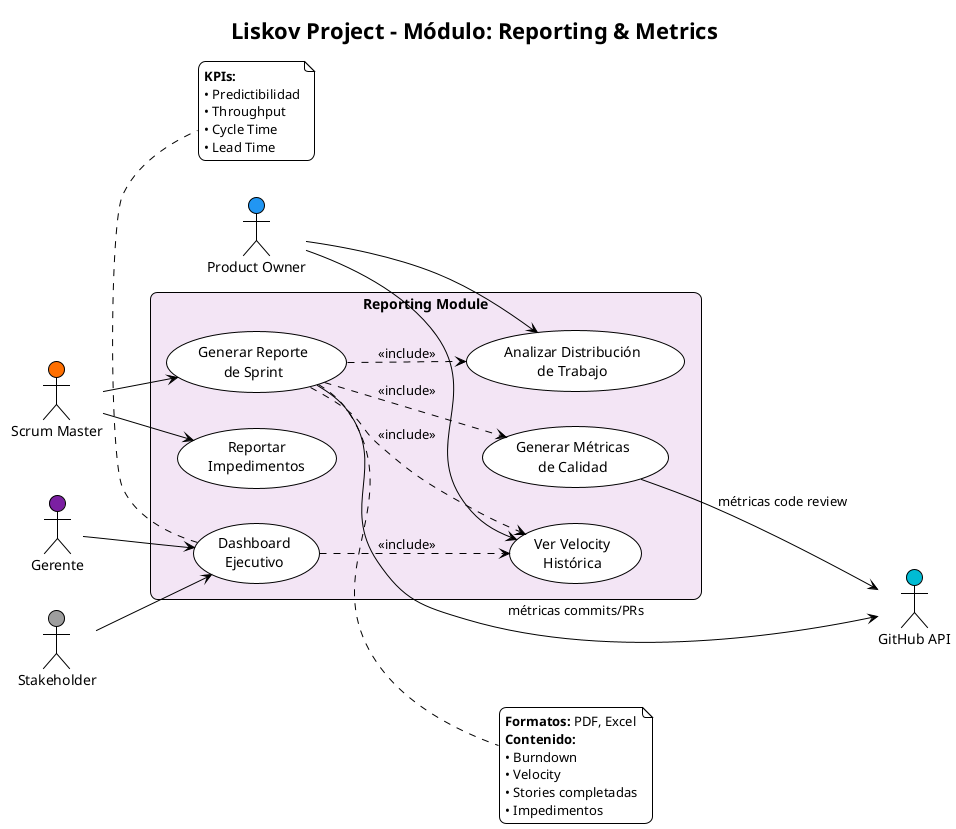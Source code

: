 @startuml uc-30-modulo-reporting
!theme plain
skinparam backgroundColor #FFFFFF
skinparam roundCorner 15
skinparam shadowing false

title Liskov Project - Módulo: Reporting & Metrics

left to right direction

actor "Scrum Master" as SM #FF6F00
actor "Product Owner" as PO #2196F3
actor "Gerente" as MNG #7B1FA2
actor "Stakeholder" as STK #9E9E9E
actor "GitHub API" as GH #00BCD4

rectangle "Reporting Module" #F3E5F5 {
    usecase "Generar Reporte\nde Sprint" as UC20
    usecase "Ver Velocity\nHistórica" as UC21
    usecase "Analizar Distribución\nde Trabajo" as UC22
    usecase "Reportar\nImpedimentos" as UC23
    usecase "Generar Métricas\nde Calidad" as UC24
    usecase "Dashboard\nEjecutivo" as UC25
}

SM --> UC20
SM --> UC23

PO --> UC21
PO --> UC22

MNG --> UC25

STK --> UC25

UC20 --> GH : métricas commits/PRs
UC24 --> GH : métricas code review

UC20 ..> UC21 : <<include>>
UC20 ..> UC22 : <<include>>
UC20 ..> UC24 : <<include>>
UC25 ..> UC21 : <<include>>

note right of UC20
  <b>Formatos:</b> PDF, Excel
  <b>Contenido:</b>
  • Burndown
  • Velocity
  • Stories completadas
  • Impedimentos
end note

note bottom of UC25
  <b>KPIs:</b>
  • Predictibilidad
  • Throughput
  • Cycle Time
  • Lead Time
end note

@enduml

